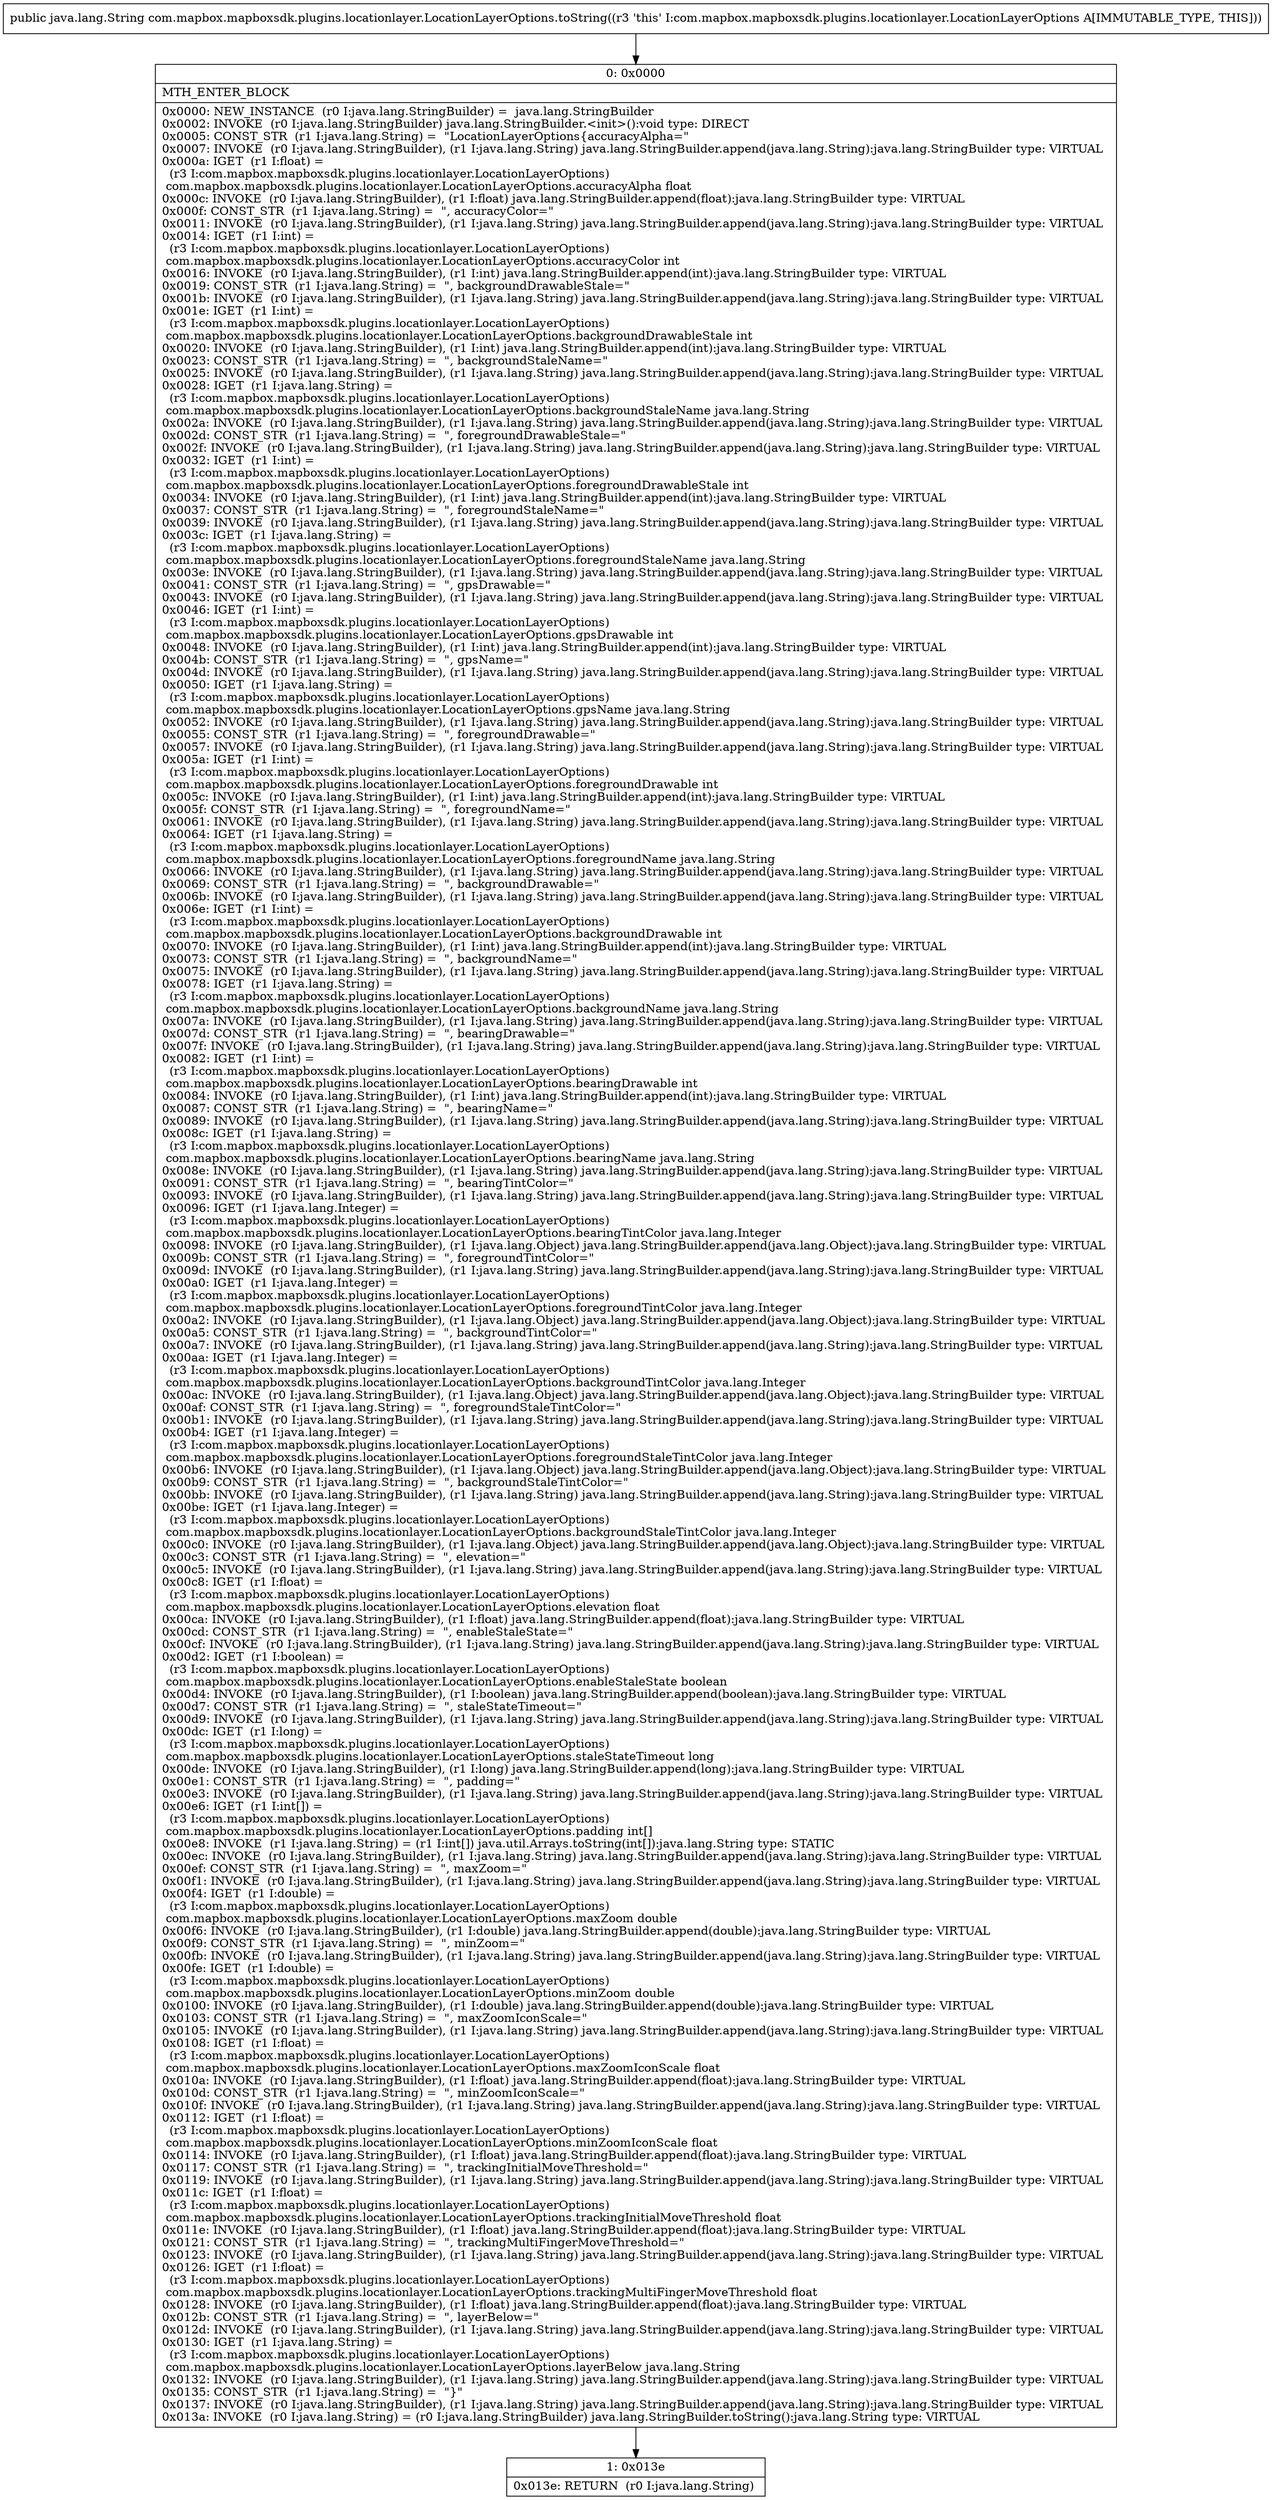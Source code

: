 digraph "CFG forcom.mapbox.mapboxsdk.plugins.locationlayer.LocationLayerOptions.toString()Ljava\/lang\/String;" {
Node_0 [shape=record,label="{0\:\ 0x0000|MTH_ENTER_BLOCK\l|0x0000: NEW_INSTANCE  (r0 I:java.lang.StringBuilder) =  java.lang.StringBuilder \l0x0002: INVOKE  (r0 I:java.lang.StringBuilder) java.lang.StringBuilder.\<init\>():void type: DIRECT \l0x0005: CONST_STR  (r1 I:java.lang.String) =  \"LocationLayerOptions\{accuracyAlpha=\" \l0x0007: INVOKE  (r0 I:java.lang.StringBuilder), (r1 I:java.lang.String) java.lang.StringBuilder.append(java.lang.String):java.lang.StringBuilder type: VIRTUAL \l0x000a: IGET  (r1 I:float) = \l  (r3 I:com.mapbox.mapboxsdk.plugins.locationlayer.LocationLayerOptions)\l com.mapbox.mapboxsdk.plugins.locationlayer.LocationLayerOptions.accuracyAlpha float \l0x000c: INVOKE  (r0 I:java.lang.StringBuilder), (r1 I:float) java.lang.StringBuilder.append(float):java.lang.StringBuilder type: VIRTUAL \l0x000f: CONST_STR  (r1 I:java.lang.String) =  \", accuracyColor=\" \l0x0011: INVOKE  (r0 I:java.lang.StringBuilder), (r1 I:java.lang.String) java.lang.StringBuilder.append(java.lang.String):java.lang.StringBuilder type: VIRTUAL \l0x0014: IGET  (r1 I:int) = \l  (r3 I:com.mapbox.mapboxsdk.plugins.locationlayer.LocationLayerOptions)\l com.mapbox.mapboxsdk.plugins.locationlayer.LocationLayerOptions.accuracyColor int \l0x0016: INVOKE  (r0 I:java.lang.StringBuilder), (r1 I:int) java.lang.StringBuilder.append(int):java.lang.StringBuilder type: VIRTUAL \l0x0019: CONST_STR  (r1 I:java.lang.String) =  \", backgroundDrawableStale=\" \l0x001b: INVOKE  (r0 I:java.lang.StringBuilder), (r1 I:java.lang.String) java.lang.StringBuilder.append(java.lang.String):java.lang.StringBuilder type: VIRTUAL \l0x001e: IGET  (r1 I:int) = \l  (r3 I:com.mapbox.mapboxsdk.plugins.locationlayer.LocationLayerOptions)\l com.mapbox.mapboxsdk.plugins.locationlayer.LocationLayerOptions.backgroundDrawableStale int \l0x0020: INVOKE  (r0 I:java.lang.StringBuilder), (r1 I:int) java.lang.StringBuilder.append(int):java.lang.StringBuilder type: VIRTUAL \l0x0023: CONST_STR  (r1 I:java.lang.String) =  \", backgroundStaleName=\" \l0x0025: INVOKE  (r0 I:java.lang.StringBuilder), (r1 I:java.lang.String) java.lang.StringBuilder.append(java.lang.String):java.lang.StringBuilder type: VIRTUAL \l0x0028: IGET  (r1 I:java.lang.String) = \l  (r3 I:com.mapbox.mapboxsdk.plugins.locationlayer.LocationLayerOptions)\l com.mapbox.mapboxsdk.plugins.locationlayer.LocationLayerOptions.backgroundStaleName java.lang.String \l0x002a: INVOKE  (r0 I:java.lang.StringBuilder), (r1 I:java.lang.String) java.lang.StringBuilder.append(java.lang.String):java.lang.StringBuilder type: VIRTUAL \l0x002d: CONST_STR  (r1 I:java.lang.String) =  \", foregroundDrawableStale=\" \l0x002f: INVOKE  (r0 I:java.lang.StringBuilder), (r1 I:java.lang.String) java.lang.StringBuilder.append(java.lang.String):java.lang.StringBuilder type: VIRTUAL \l0x0032: IGET  (r1 I:int) = \l  (r3 I:com.mapbox.mapboxsdk.plugins.locationlayer.LocationLayerOptions)\l com.mapbox.mapboxsdk.plugins.locationlayer.LocationLayerOptions.foregroundDrawableStale int \l0x0034: INVOKE  (r0 I:java.lang.StringBuilder), (r1 I:int) java.lang.StringBuilder.append(int):java.lang.StringBuilder type: VIRTUAL \l0x0037: CONST_STR  (r1 I:java.lang.String) =  \", foregroundStaleName=\" \l0x0039: INVOKE  (r0 I:java.lang.StringBuilder), (r1 I:java.lang.String) java.lang.StringBuilder.append(java.lang.String):java.lang.StringBuilder type: VIRTUAL \l0x003c: IGET  (r1 I:java.lang.String) = \l  (r3 I:com.mapbox.mapboxsdk.plugins.locationlayer.LocationLayerOptions)\l com.mapbox.mapboxsdk.plugins.locationlayer.LocationLayerOptions.foregroundStaleName java.lang.String \l0x003e: INVOKE  (r0 I:java.lang.StringBuilder), (r1 I:java.lang.String) java.lang.StringBuilder.append(java.lang.String):java.lang.StringBuilder type: VIRTUAL \l0x0041: CONST_STR  (r1 I:java.lang.String) =  \", gpsDrawable=\" \l0x0043: INVOKE  (r0 I:java.lang.StringBuilder), (r1 I:java.lang.String) java.lang.StringBuilder.append(java.lang.String):java.lang.StringBuilder type: VIRTUAL \l0x0046: IGET  (r1 I:int) = \l  (r3 I:com.mapbox.mapboxsdk.plugins.locationlayer.LocationLayerOptions)\l com.mapbox.mapboxsdk.plugins.locationlayer.LocationLayerOptions.gpsDrawable int \l0x0048: INVOKE  (r0 I:java.lang.StringBuilder), (r1 I:int) java.lang.StringBuilder.append(int):java.lang.StringBuilder type: VIRTUAL \l0x004b: CONST_STR  (r1 I:java.lang.String) =  \", gpsName=\" \l0x004d: INVOKE  (r0 I:java.lang.StringBuilder), (r1 I:java.lang.String) java.lang.StringBuilder.append(java.lang.String):java.lang.StringBuilder type: VIRTUAL \l0x0050: IGET  (r1 I:java.lang.String) = \l  (r3 I:com.mapbox.mapboxsdk.plugins.locationlayer.LocationLayerOptions)\l com.mapbox.mapboxsdk.plugins.locationlayer.LocationLayerOptions.gpsName java.lang.String \l0x0052: INVOKE  (r0 I:java.lang.StringBuilder), (r1 I:java.lang.String) java.lang.StringBuilder.append(java.lang.String):java.lang.StringBuilder type: VIRTUAL \l0x0055: CONST_STR  (r1 I:java.lang.String) =  \", foregroundDrawable=\" \l0x0057: INVOKE  (r0 I:java.lang.StringBuilder), (r1 I:java.lang.String) java.lang.StringBuilder.append(java.lang.String):java.lang.StringBuilder type: VIRTUAL \l0x005a: IGET  (r1 I:int) = \l  (r3 I:com.mapbox.mapboxsdk.plugins.locationlayer.LocationLayerOptions)\l com.mapbox.mapboxsdk.plugins.locationlayer.LocationLayerOptions.foregroundDrawable int \l0x005c: INVOKE  (r0 I:java.lang.StringBuilder), (r1 I:int) java.lang.StringBuilder.append(int):java.lang.StringBuilder type: VIRTUAL \l0x005f: CONST_STR  (r1 I:java.lang.String) =  \", foregroundName=\" \l0x0061: INVOKE  (r0 I:java.lang.StringBuilder), (r1 I:java.lang.String) java.lang.StringBuilder.append(java.lang.String):java.lang.StringBuilder type: VIRTUAL \l0x0064: IGET  (r1 I:java.lang.String) = \l  (r3 I:com.mapbox.mapboxsdk.plugins.locationlayer.LocationLayerOptions)\l com.mapbox.mapboxsdk.plugins.locationlayer.LocationLayerOptions.foregroundName java.lang.String \l0x0066: INVOKE  (r0 I:java.lang.StringBuilder), (r1 I:java.lang.String) java.lang.StringBuilder.append(java.lang.String):java.lang.StringBuilder type: VIRTUAL \l0x0069: CONST_STR  (r1 I:java.lang.String) =  \", backgroundDrawable=\" \l0x006b: INVOKE  (r0 I:java.lang.StringBuilder), (r1 I:java.lang.String) java.lang.StringBuilder.append(java.lang.String):java.lang.StringBuilder type: VIRTUAL \l0x006e: IGET  (r1 I:int) = \l  (r3 I:com.mapbox.mapboxsdk.plugins.locationlayer.LocationLayerOptions)\l com.mapbox.mapboxsdk.plugins.locationlayer.LocationLayerOptions.backgroundDrawable int \l0x0070: INVOKE  (r0 I:java.lang.StringBuilder), (r1 I:int) java.lang.StringBuilder.append(int):java.lang.StringBuilder type: VIRTUAL \l0x0073: CONST_STR  (r1 I:java.lang.String) =  \", backgroundName=\" \l0x0075: INVOKE  (r0 I:java.lang.StringBuilder), (r1 I:java.lang.String) java.lang.StringBuilder.append(java.lang.String):java.lang.StringBuilder type: VIRTUAL \l0x0078: IGET  (r1 I:java.lang.String) = \l  (r3 I:com.mapbox.mapboxsdk.plugins.locationlayer.LocationLayerOptions)\l com.mapbox.mapboxsdk.plugins.locationlayer.LocationLayerOptions.backgroundName java.lang.String \l0x007a: INVOKE  (r0 I:java.lang.StringBuilder), (r1 I:java.lang.String) java.lang.StringBuilder.append(java.lang.String):java.lang.StringBuilder type: VIRTUAL \l0x007d: CONST_STR  (r1 I:java.lang.String) =  \", bearingDrawable=\" \l0x007f: INVOKE  (r0 I:java.lang.StringBuilder), (r1 I:java.lang.String) java.lang.StringBuilder.append(java.lang.String):java.lang.StringBuilder type: VIRTUAL \l0x0082: IGET  (r1 I:int) = \l  (r3 I:com.mapbox.mapboxsdk.plugins.locationlayer.LocationLayerOptions)\l com.mapbox.mapboxsdk.plugins.locationlayer.LocationLayerOptions.bearingDrawable int \l0x0084: INVOKE  (r0 I:java.lang.StringBuilder), (r1 I:int) java.lang.StringBuilder.append(int):java.lang.StringBuilder type: VIRTUAL \l0x0087: CONST_STR  (r1 I:java.lang.String) =  \", bearingName=\" \l0x0089: INVOKE  (r0 I:java.lang.StringBuilder), (r1 I:java.lang.String) java.lang.StringBuilder.append(java.lang.String):java.lang.StringBuilder type: VIRTUAL \l0x008c: IGET  (r1 I:java.lang.String) = \l  (r3 I:com.mapbox.mapboxsdk.plugins.locationlayer.LocationLayerOptions)\l com.mapbox.mapboxsdk.plugins.locationlayer.LocationLayerOptions.bearingName java.lang.String \l0x008e: INVOKE  (r0 I:java.lang.StringBuilder), (r1 I:java.lang.String) java.lang.StringBuilder.append(java.lang.String):java.lang.StringBuilder type: VIRTUAL \l0x0091: CONST_STR  (r1 I:java.lang.String) =  \", bearingTintColor=\" \l0x0093: INVOKE  (r0 I:java.lang.StringBuilder), (r1 I:java.lang.String) java.lang.StringBuilder.append(java.lang.String):java.lang.StringBuilder type: VIRTUAL \l0x0096: IGET  (r1 I:java.lang.Integer) = \l  (r3 I:com.mapbox.mapboxsdk.plugins.locationlayer.LocationLayerOptions)\l com.mapbox.mapboxsdk.plugins.locationlayer.LocationLayerOptions.bearingTintColor java.lang.Integer \l0x0098: INVOKE  (r0 I:java.lang.StringBuilder), (r1 I:java.lang.Object) java.lang.StringBuilder.append(java.lang.Object):java.lang.StringBuilder type: VIRTUAL \l0x009b: CONST_STR  (r1 I:java.lang.String) =  \", foregroundTintColor=\" \l0x009d: INVOKE  (r0 I:java.lang.StringBuilder), (r1 I:java.lang.String) java.lang.StringBuilder.append(java.lang.String):java.lang.StringBuilder type: VIRTUAL \l0x00a0: IGET  (r1 I:java.lang.Integer) = \l  (r3 I:com.mapbox.mapboxsdk.plugins.locationlayer.LocationLayerOptions)\l com.mapbox.mapboxsdk.plugins.locationlayer.LocationLayerOptions.foregroundTintColor java.lang.Integer \l0x00a2: INVOKE  (r0 I:java.lang.StringBuilder), (r1 I:java.lang.Object) java.lang.StringBuilder.append(java.lang.Object):java.lang.StringBuilder type: VIRTUAL \l0x00a5: CONST_STR  (r1 I:java.lang.String) =  \", backgroundTintColor=\" \l0x00a7: INVOKE  (r0 I:java.lang.StringBuilder), (r1 I:java.lang.String) java.lang.StringBuilder.append(java.lang.String):java.lang.StringBuilder type: VIRTUAL \l0x00aa: IGET  (r1 I:java.lang.Integer) = \l  (r3 I:com.mapbox.mapboxsdk.plugins.locationlayer.LocationLayerOptions)\l com.mapbox.mapboxsdk.plugins.locationlayer.LocationLayerOptions.backgroundTintColor java.lang.Integer \l0x00ac: INVOKE  (r0 I:java.lang.StringBuilder), (r1 I:java.lang.Object) java.lang.StringBuilder.append(java.lang.Object):java.lang.StringBuilder type: VIRTUAL \l0x00af: CONST_STR  (r1 I:java.lang.String) =  \", foregroundStaleTintColor=\" \l0x00b1: INVOKE  (r0 I:java.lang.StringBuilder), (r1 I:java.lang.String) java.lang.StringBuilder.append(java.lang.String):java.lang.StringBuilder type: VIRTUAL \l0x00b4: IGET  (r1 I:java.lang.Integer) = \l  (r3 I:com.mapbox.mapboxsdk.plugins.locationlayer.LocationLayerOptions)\l com.mapbox.mapboxsdk.plugins.locationlayer.LocationLayerOptions.foregroundStaleTintColor java.lang.Integer \l0x00b6: INVOKE  (r0 I:java.lang.StringBuilder), (r1 I:java.lang.Object) java.lang.StringBuilder.append(java.lang.Object):java.lang.StringBuilder type: VIRTUAL \l0x00b9: CONST_STR  (r1 I:java.lang.String) =  \", backgroundStaleTintColor=\" \l0x00bb: INVOKE  (r0 I:java.lang.StringBuilder), (r1 I:java.lang.String) java.lang.StringBuilder.append(java.lang.String):java.lang.StringBuilder type: VIRTUAL \l0x00be: IGET  (r1 I:java.lang.Integer) = \l  (r3 I:com.mapbox.mapboxsdk.plugins.locationlayer.LocationLayerOptions)\l com.mapbox.mapboxsdk.plugins.locationlayer.LocationLayerOptions.backgroundStaleTintColor java.lang.Integer \l0x00c0: INVOKE  (r0 I:java.lang.StringBuilder), (r1 I:java.lang.Object) java.lang.StringBuilder.append(java.lang.Object):java.lang.StringBuilder type: VIRTUAL \l0x00c3: CONST_STR  (r1 I:java.lang.String) =  \", elevation=\" \l0x00c5: INVOKE  (r0 I:java.lang.StringBuilder), (r1 I:java.lang.String) java.lang.StringBuilder.append(java.lang.String):java.lang.StringBuilder type: VIRTUAL \l0x00c8: IGET  (r1 I:float) = \l  (r3 I:com.mapbox.mapboxsdk.plugins.locationlayer.LocationLayerOptions)\l com.mapbox.mapboxsdk.plugins.locationlayer.LocationLayerOptions.elevation float \l0x00ca: INVOKE  (r0 I:java.lang.StringBuilder), (r1 I:float) java.lang.StringBuilder.append(float):java.lang.StringBuilder type: VIRTUAL \l0x00cd: CONST_STR  (r1 I:java.lang.String) =  \", enableStaleState=\" \l0x00cf: INVOKE  (r0 I:java.lang.StringBuilder), (r1 I:java.lang.String) java.lang.StringBuilder.append(java.lang.String):java.lang.StringBuilder type: VIRTUAL \l0x00d2: IGET  (r1 I:boolean) = \l  (r3 I:com.mapbox.mapboxsdk.plugins.locationlayer.LocationLayerOptions)\l com.mapbox.mapboxsdk.plugins.locationlayer.LocationLayerOptions.enableStaleState boolean \l0x00d4: INVOKE  (r0 I:java.lang.StringBuilder), (r1 I:boolean) java.lang.StringBuilder.append(boolean):java.lang.StringBuilder type: VIRTUAL \l0x00d7: CONST_STR  (r1 I:java.lang.String) =  \", staleStateTimeout=\" \l0x00d9: INVOKE  (r0 I:java.lang.StringBuilder), (r1 I:java.lang.String) java.lang.StringBuilder.append(java.lang.String):java.lang.StringBuilder type: VIRTUAL \l0x00dc: IGET  (r1 I:long) = \l  (r3 I:com.mapbox.mapboxsdk.plugins.locationlayer.LocationLayerOptions)\l com.mapbox.mapboxsdk.plugins.locationlayer.LocationLayerOptions.staleStateTimeout long \l0x00de: INVOKE  (r0 I:java.lang.StringBuilder), (r1 I:long) java.lang.StringBuilder.append(long):java.lang.StringBuilder type: VIRTUAL \l0x00e1: CONST_STR  (r1 I:java.lang.String) =  \", padding=\" \l0x00e3: INVOKE  (r0 I:java.lang.StringBuilder), (r1 I:java.lang.String) java.lang.StringBuilder.append(java.lang.String):java.lang.StringBuilder type: VIRTUAL \l0x00e6: IGET  (r1 I:int[]) = \l  (r3 I:com.mapbox.mapboxsdk.plugins.locationlayer.LocationLayerOptions)\l com.mapbox.mapboxsdk.plugins.locationlayer.LocationLayerOptions.padding int[] \l0x00e8: INVOKE  (r1 I:java.lang.String) = (r1 I:int[]) java.util.Arrays.toString(int[]):java.lang.String type: STATIC \l0x00ec: INVOKE  (r0 I:java.lang.StringBuilder), (r1 I:java.lang.String) java.lang.StringBuilder.append(java.lang.String):java.lang.StringBuilder type: VIRTUAL \l0x00ef: CONST_STR  (r1 I:java.lang.String) =  \", maxZoom=\" \l0x00f1: INVOKE  (r0 I:java.lang.StringBuilder), (r1 I:java.lang.String) java.lang.StringBuilder.append(java.lang.String):java.lang.StringBuilder type: VIRTUAL \l0x00f4: IGET  (r1 I:double) = \l  (r3 I:com.mapbox.mapboxsdk.plugins.locationlayer.LocationLayerOptions)\l com.mapbox.mapboxsdk.plugins.locationlayer.LocationLayerOptions.maxZoom double \l0x00f6: INVOKE  (r0 I:java.lang.StringBuilder), (r1 I:double) java.lang.StringBuilder.append(double):java.lang.StringBuilder type: VIRTUAL \l0x00f9: CONST_STR  (r1 I:java.lang.String) =  \", minZoom=\" \l0x00fb: INVOKE  (r0 I:java.lang.StringBuilder), (r1 I:java.lang.String) java.lang.StringBuilder.append(java.lang.String):java.lang.StringBuilder type: VIRTUAL \l0x00fe: IGET  (r1 I:double) = \l  (r3 I:com.mapbox.mapboxsdk.plugins.locationlayer.LocationLayerOptions)\l com.mapbox.mapboxsdk.plugins.locationlayer.LocationLayerOptions.minZoom double \l0x0100: INVOKE  (r0 I:java.lang.StringBuilder), (r1 I:double) java.lang.StringBuilder.append(double):java.lang.StringBuilder type: VIRTUAL \l0x0103: CONST_STR  (r1 I:java.lang.String) =  \", maxZoomIconScale=\" \l0x0105: INVOKE  (r0 I:java.lang.StringBuilder), (r1 I:java.lang.String) java.lang.StringBuilder.append(java.lang.String):java.lang.StringBuilder type: VIRTUAL \l0x0108: IGET  (r1 I:float) = \l  (r3 I:com.mapbox.mapboxsdk.plugins.locationlayer.LocationLayerOptions)\l com.mapbox.mapboxsdk.plugins.locationlayer.LocationLayerOptions.maxZoomIconScale float \l0x010a: INVOKE  (r0 I:java.lang.StringBuilder), (r1 I:float) java.lang.StringBuilder.append(float):java.lang.StringBuilder type: VIRTUAL \l0x010d: CONST_STR  (r1 I:java.lang.String) =  \", minZoomIconScale=\" \l0x010f: INVOKE  (r0 I:java.lang.StringBuilder), (r1 I:java.lang.String) java.lang.StringBuilder.append(java.lang.String):java.lang.StringBuilder type: VIRTUAL \l0x0112: IGET  (r1 I:float) = \l  (r3 I:com.mapbox.mapboxsdk.plugins.locationlayer.LocationLayerOptions)\l com.mapbox.mapboxsdk.plugins.locationlayer.LocationLayerOptions.minZoomIconScale float \l0x0114: INVOKE  (r0 I:java.lang.StringBuilder), (r1 I:float) java.lang.StringBuilder.append(float):java.lang.StringBuilder type: VIRTUAL \l0x0117: CONST_STR  (r1 I:java.lang.String) =  \", trackingInitialMoveThreshold=\" \l0x0119: INVOKE  (r0 I:java.lang.StringBuilder), (r1 I:java.lang.String) java.lang.StringBuilder.append(java.lang.String):java.lang.StringBuilder type: VIRTUAL \l0x011c: IGET  (r1 I:float) = \l  (r3 I:com.mapbox.mapboxsdk.plugins.locationlayer.LocationLayerOptions)\l com.mapbox.mapboxsdk.plugins.locationlayer.LocationLayerOptions.trackingInitialMoveThreshold float \l0x011e: INVOKE  (r0 I:java.lang.StringBuilder), (r1 I:float) java.lang.StringBuilder.append(float):java.lang.StringBuilder type: VIRTUAL \l0x0121: CONST_STR  (r1 I:java.lang.String) =  \", trackingMultiFingerMoveThreshold=\" \l0x0123: INVOKE  (r0 I:java.lang.StringBuilder), (r1 I:java.lang.String) java.lang.StringBuilder.append(java.lang.String):java.lang.StringBuilder type: VIRTUAL \l0x0126: IGET  (r1 I:float) = \l  (r3 I:com.mapbox.mapboxsdk.plugins.locationlayer.LocationLayerOptions)\l com.mapbox.mapboxsdk.plugins.locationlayer.LocationLayerOptions.trackingMultiFingerMoveThreshold float \l0x0128: INVOKE  (r0 I:java.lang.StringBuilder), (r1 I:float) java.lang.StringBuilder.append(float):java.lang.StringBuilder type: VIRTUAL \l0x012b: CONST_STR  (r1 I:java.lang.String) =  \", layerBelow=\" \l0x012d: INVOKE  (r0 I:java.lang.StringBuilder), (r1 I:java.lang.String) java.lang.StringBuilder.append(java.lang.String):java.lang.StringBuilder type: VIRTUAL \l0x0130: IGET  (r1 I:java.lang.String) = \l  (r3 I:com.mapbox.mapboxsdk.plugins.locationlayer.LocationLayerOptions)\l com.mapbox.mapboxsdk.plugins.locationlayer.LocationLayerOptions.layerBelow java.lang.String \l0x0132: INVOKE  (r0 I:java.lang.StringBuilder), (r1 I:java.lang.String) java.lang.StringBuilder.append(java.lang.String):java.lang.StringBuilder type: VIRTUAL \l0x0135: CONST_STR  (r1 I:java.lang.String) =  \"\}\" \l0x0137: INVOKE  (r0 I:java.lang.StringBuilder), (r1 I:java.lang.String) java.lang.StringBuilder.append(java.lang.String):java.lang.StringBuilder type: VIRTUAL \l0x013a: INVOKE  (r0 I:java.lang.String) = (r0 I:java.lang.StringBuilder) java.lang.StringBuilder.toString():java.lang.String type: VIRTUAL \l}"];
Node_1 [shape=record,label="{1\:\ 0x013e|0x013e: RETURN  (r0 I:java.lang.String) \l}"];
MethodNode[shape=record,label="{public java.lang.String com.mapbox.mapboxsdk.plugins.locationlayer.LocationLayerOptions.toString((r3 'this' I:com.mapbox.mapboxsdk.plugins.locationlayer.LocationLayerOptions A[IMMUTABLE_TYPE, THIS])) }"];
MethodNode -> Node_0;
Node_0 -> Node_1;
}

